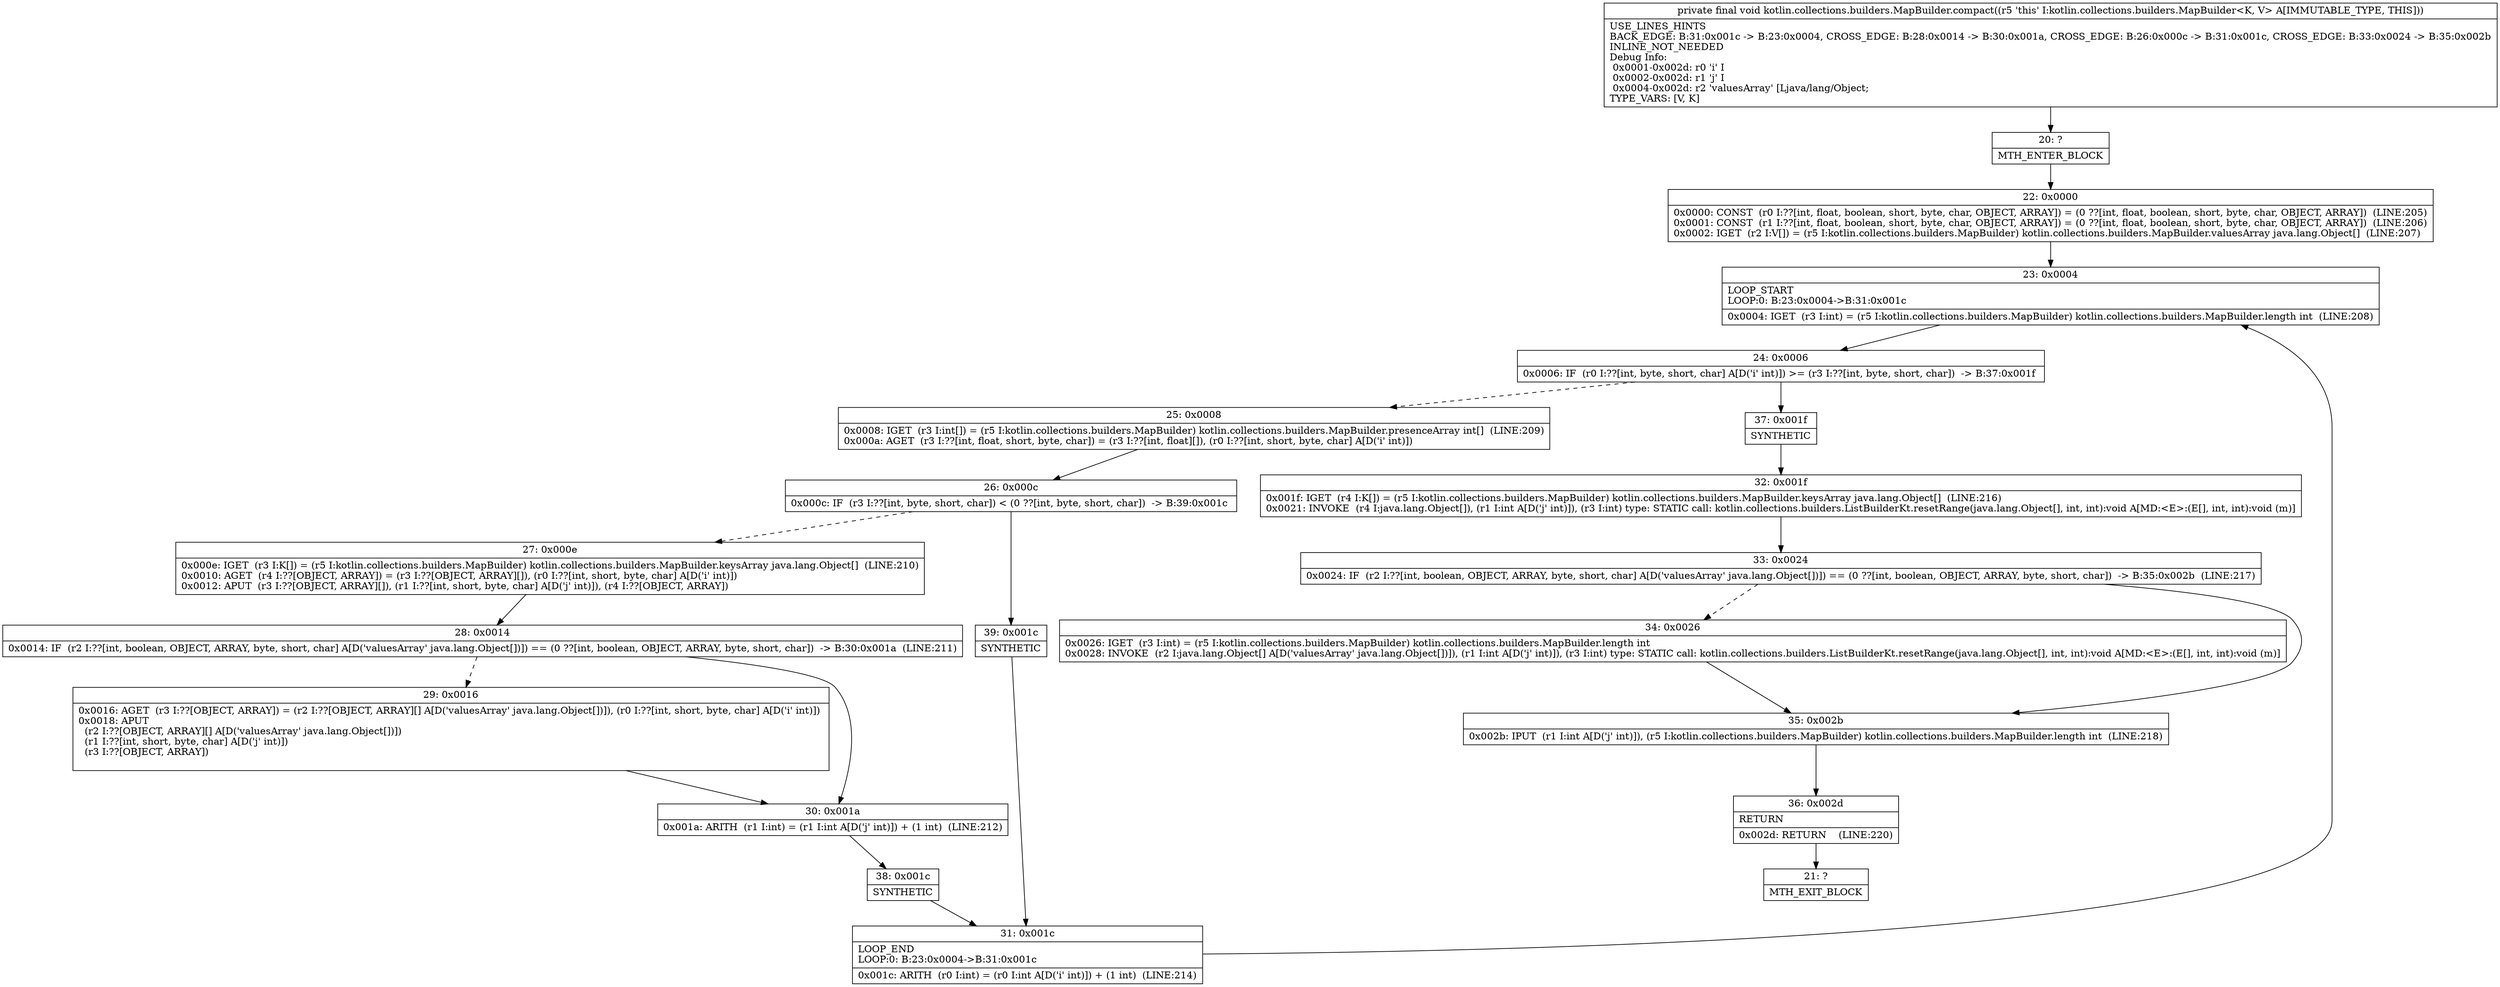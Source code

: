 digraph "CFG forkotlin.collections.builders.MapBuilder.compact()V" {
Node_20 [shape=record,label="{20\:\ ?|MTH_ENTER_BLOCK\l}"];
Node_22 [shape=record,label="{22\:\ 0x0000|0x0000: CONST  (r0 I:??[int, float, boolean, short, byte, char, OBJECT, ARRAY]) = (0 ??[int, float, boolean, short, byte, char, OBJECT, ARRAY])  (LINE:205)\l0x0001: CONST  (r1 I:??[int, float, boolean, short, byte, char, OBJECT, ARRAY]) = (0 ??[int, float, boolean, short, byte, char, OBJECT, ARRAY])  (LINE:206)\l0x0002: IGET  (r2 I:V[]) = (r5 I:kotlin.collections.builders.MapBuilder) kotlin.collections.builders.MapBuilder.valuesArray java.lang.Object[]  (LINE:207)\l}"];
Node_23 [shape=record,label="{23\:\ 0x0004|LOOP_START\lLOOP:0: B:23:0x0004\-\>B:31:0x001c\l|0x0004: IGET  (r3 I:int) = (r5 I:kotlin.collections.builders.MapBuilder) kotlin.collections.builders.MapBuilder.length int  (LINE:208)\l}"];
Node_24 [shape=record,label="{24\:\ 0x0006|0x0006: IF  (r0 I:??[int, byte, short, char] A[D('i' int)]) \>= (r3 I:??[int, byte, short, char])  \-\> B:37:0x001f \l}"];
Node_25 [shape=record,label="{25\:\ 0x0008|0x0008: IGET  (r3 I:int[]) = (r5 I:kotlin.collections.builders.MapBuilder) kotlin.collections.builders.MapBuilder.presenceArray int[]  (LINE:209)\l0x000a: AGET  (r3 I:??[int, float, short, byte, char]) = (r3 I:??[int, float][]), (r0 I:??[int, short, byte, char] A[D('i' int)]) \l}"];
Node_26 [shape=record,label="{26\:\ 0x000c|0x000c: IF  (r3 I:??[int, byte, short, char]) \< (0 ??[int, byte, short, char])  \-\> B:39:0x001c \l}"];
Node_27 [shape=record,label="{27\:\ 0x000e|0x000e: IGET  (r3 I:K[]) = (r5 I:kotlin.collections.builders.MapBuilder) kotlin.collections.builders.MapBuilder.keysArray java.lang.Object[]  (LINE:210)\l0x0010: AGET  (r4 I:??[OBJECT, ARRAY]) = (r3 I:??[OBJECT, ARRAY][]), (r0 I:??[int, short, byte, char] A[D('i' int)]) \l0x0012: APUT  (r3 I:??[OBJECT, ARRAY][]), (r1 I:??[int, short, byte, char] A[D('j' int)]), (r4 I:??[OBJECT, ARRAY]) \l}"];
Node_28 [shape=record,label="{28\:\ 0x0014|0x0014: IF  (r2 I:??[int, boolean, OBJECT, ARRAY, byte, short, char] A[D('valuesArray' java.lang.Object[])]) == (0 ??[int, boolean, OBJECT, ARRAY, byte, short, char])  \-\> B:30:0x001a  (LINE:211)\l}"];
Node_29 [shape=record,label="{29\:\ 0x0016|0x0016: AGET  (r3 I:??[OBJECT, ARRAY]) = (r2 I:??[OBJECT, ARRAY][] A[D('valuesArray' java.lang.Object[])]), (r0 I:??[int, short, byte, char] A[D('i' int)]) \l0x0018: APUT  \l  (r2 I:??[OBJECT, ARRAY][] A[D('valuesArray' java.lang.Object[])])\l  (r1 I:??[int, short, byte, char] A[D('j' int)])\l  (r3 I:??[OBJECT, ARRAY])\l \l}"];
Node_30 [shape=record,label="{30\:\ 0x001a|0x001a: ARITH  (r1 I:int) = (r1 I:int A[D('j' int)]) + (1 int)  (LINE:212)\l}"];
Node_38 [shape=record,label="{38\:\ 0x001c|SYNTHETIC\l}"];
Node_31 [shape=record,label="{31\:\ 0x001c|LOOP_END\lLOOP:0: B:23:0x0004\-\>B:31:0x001c\l|0x001c: ARITH  (r0 I:int) = (r0 I:int A[D('i' int)]) + (1 int)  (LINE:214)\l}"];
Node_39 [shape=record,label="{39\:\ 0x001c|SYNTHETIC\l}"];
Node_37 [shape=record,label="{37\:\ 0x001f|SYNTHETIC\l}"];
Node_32 [shape=record,label="{32\:\ 0x001f|0x001f: IGET  (r4 I:K[]) = (r5 I:kotlin.collections.builders.MapBuilder) kotlin.collections.builders.MapBuilder.keysArray java.lang.Object[]  (LINE:216)\l0x0021: INVOKE  (r4 I:java.lang.Object[]), (r1 I:int A[D('j' int)]), (r3 I:int) type: STATIC call: kotlin.collections.builders.ListBuilderKt.resetRange(java.lang.Object[], int, int):void A[MD:\<E\>:(E[], int, int):void (m)]\l}"];
Node_33 [shape=record,label="{33\:\ 0x0024|0x0024: IF  (r2 I:??[int, boolean, OBJECT, ARRAY, byte, short, char] A[D('valuesArray' java.lang.Object[])]) == (0 ??[int, boolean, OBJECT, ARRAY, byte, short, char])  \-\> B:35:0x002b  (LINE:217)\l}"];
Node_34 [shape=record,label="{34\:\ 0x0026|0x0026: IGET  (r3 I:int) = (r5 I:kotlin.collections.builders.MapBuilder) kotlin.collections.builders.MapBuilder.length int \l0x0028: INVOKE  (r2 I:java.lang.Object[] A[D('valuesArray' java.lang.Object[])]), (r1 I:int A[D('j' int)]), (r3 I:int) type: STATIC call: kotlin.collections.builders.ListBuilderKt.resetRange(java.lang.Object[], int, int):void A[MD:\<E\>:(E[], int, int):void (m)]\l}"];
Node_35 [shape=record,label="{35\:\ 0x002b|0x002b: IPUT  (r1 I:int A[D('j' int)]), (r5 I:kotlin.collections.builders.MapBuilder) kotlin.collections.builders.MapBuilder.length int  (LINE:218)\l}"];
Node_36 [shape=record,label="{36\:\ 0x002d|RETURN\l|0x002d: RETURN    (LINE:220)\l}"];
Node_21 [shape=record,label="{21\:\ ?|MTH_EXIT_BLOCK\l}"];
MethodNode[shape=record,label="{private final void kotlin.collections.builders.MapBuilder.compact((r5 'this' I:kotlin.collections.builders.MapBuilder\<K, V\> A[IMMUTABLE_TYPE, THIS]))  | USE_LINES_HINTS\lBACK_EDGE: B:31:0x001c \-\> B:23:0x0004, CROSS_EDGE: B:28:0x0014 \-\> B:30:0x001a, CROSS_EDGE: B:26:0x000c \-\> B:31:0x001c, CROSS_EDGE: B:33:0x0024 \-\> B:35:0x002b\lINLINE_NOT_NEEDED\lDebug Info:\l  0x0001\-0x002d: r0 'i' I\l  0x0002\-0x002d: r1 'j' I\l  0x0004\-0x002d: r2 'valuesArray' [Ljava\/lang\/Object;\lTYPE_VARS: [V, K]\l}"];
MethodNode -> Node_20;Node_20 -> Node_22;
Node_22 -> Node_23;
Node_23 -> Node_24;
Node_24 -> Node_25[style=dashed];
Node_24 -> Node_37;
Node_25 -> Node_26;
Node_26 -> Node_27[style=dashed];
Node_26 -> Node_39;
Node_27 -> Node_28;
Node_28 -> Node_29[style=dashed];
Node_28 -> Node_30;
Node_29 -> Node_30;
Node_30 -> Node_38;
Node_38 -> Node_31;
Node_31 -> Node_23;
Node_39 -> Node_31;
Node_37 -> Node_32;
Node_32 -> Node_33;
Node_33 -> Node_34[style=dashed];
Node_33 -> Node_35;
Node_34 -> Node_35;
Node_35 -> Node_36;
Node_36 -> Node_21;
}

